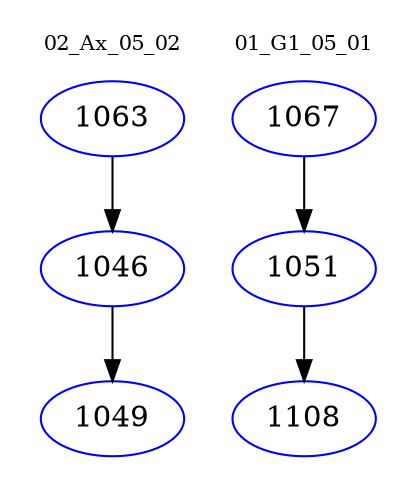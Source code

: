 digraph{
subgraph cluster_0 {
color = white
label = "02_Ax_05_02";
fontsize=10;
T0_1063 [label="1063", color="blue"]
T0_1063 -> T0_1046 [color="black"]
T0_1046 [label="1046", color="blue"]
T0_1046 -> T0_1049 [color="black"]
T0_1049 [label="1049", color="blue"]
}
subgraph cluster_1 {
color = white
label = "01_G1_05_01";
fontsize=10;
T1_1067 [label="1067", color="blue"]
T1_1067 -> T1_1051 [color="black"]
T1_1051 [label="1051", color="blue"]
T1_1051 -> T1_1108 [color="black"]
T1_1108 [label="1108", color="blue"]
}
}
